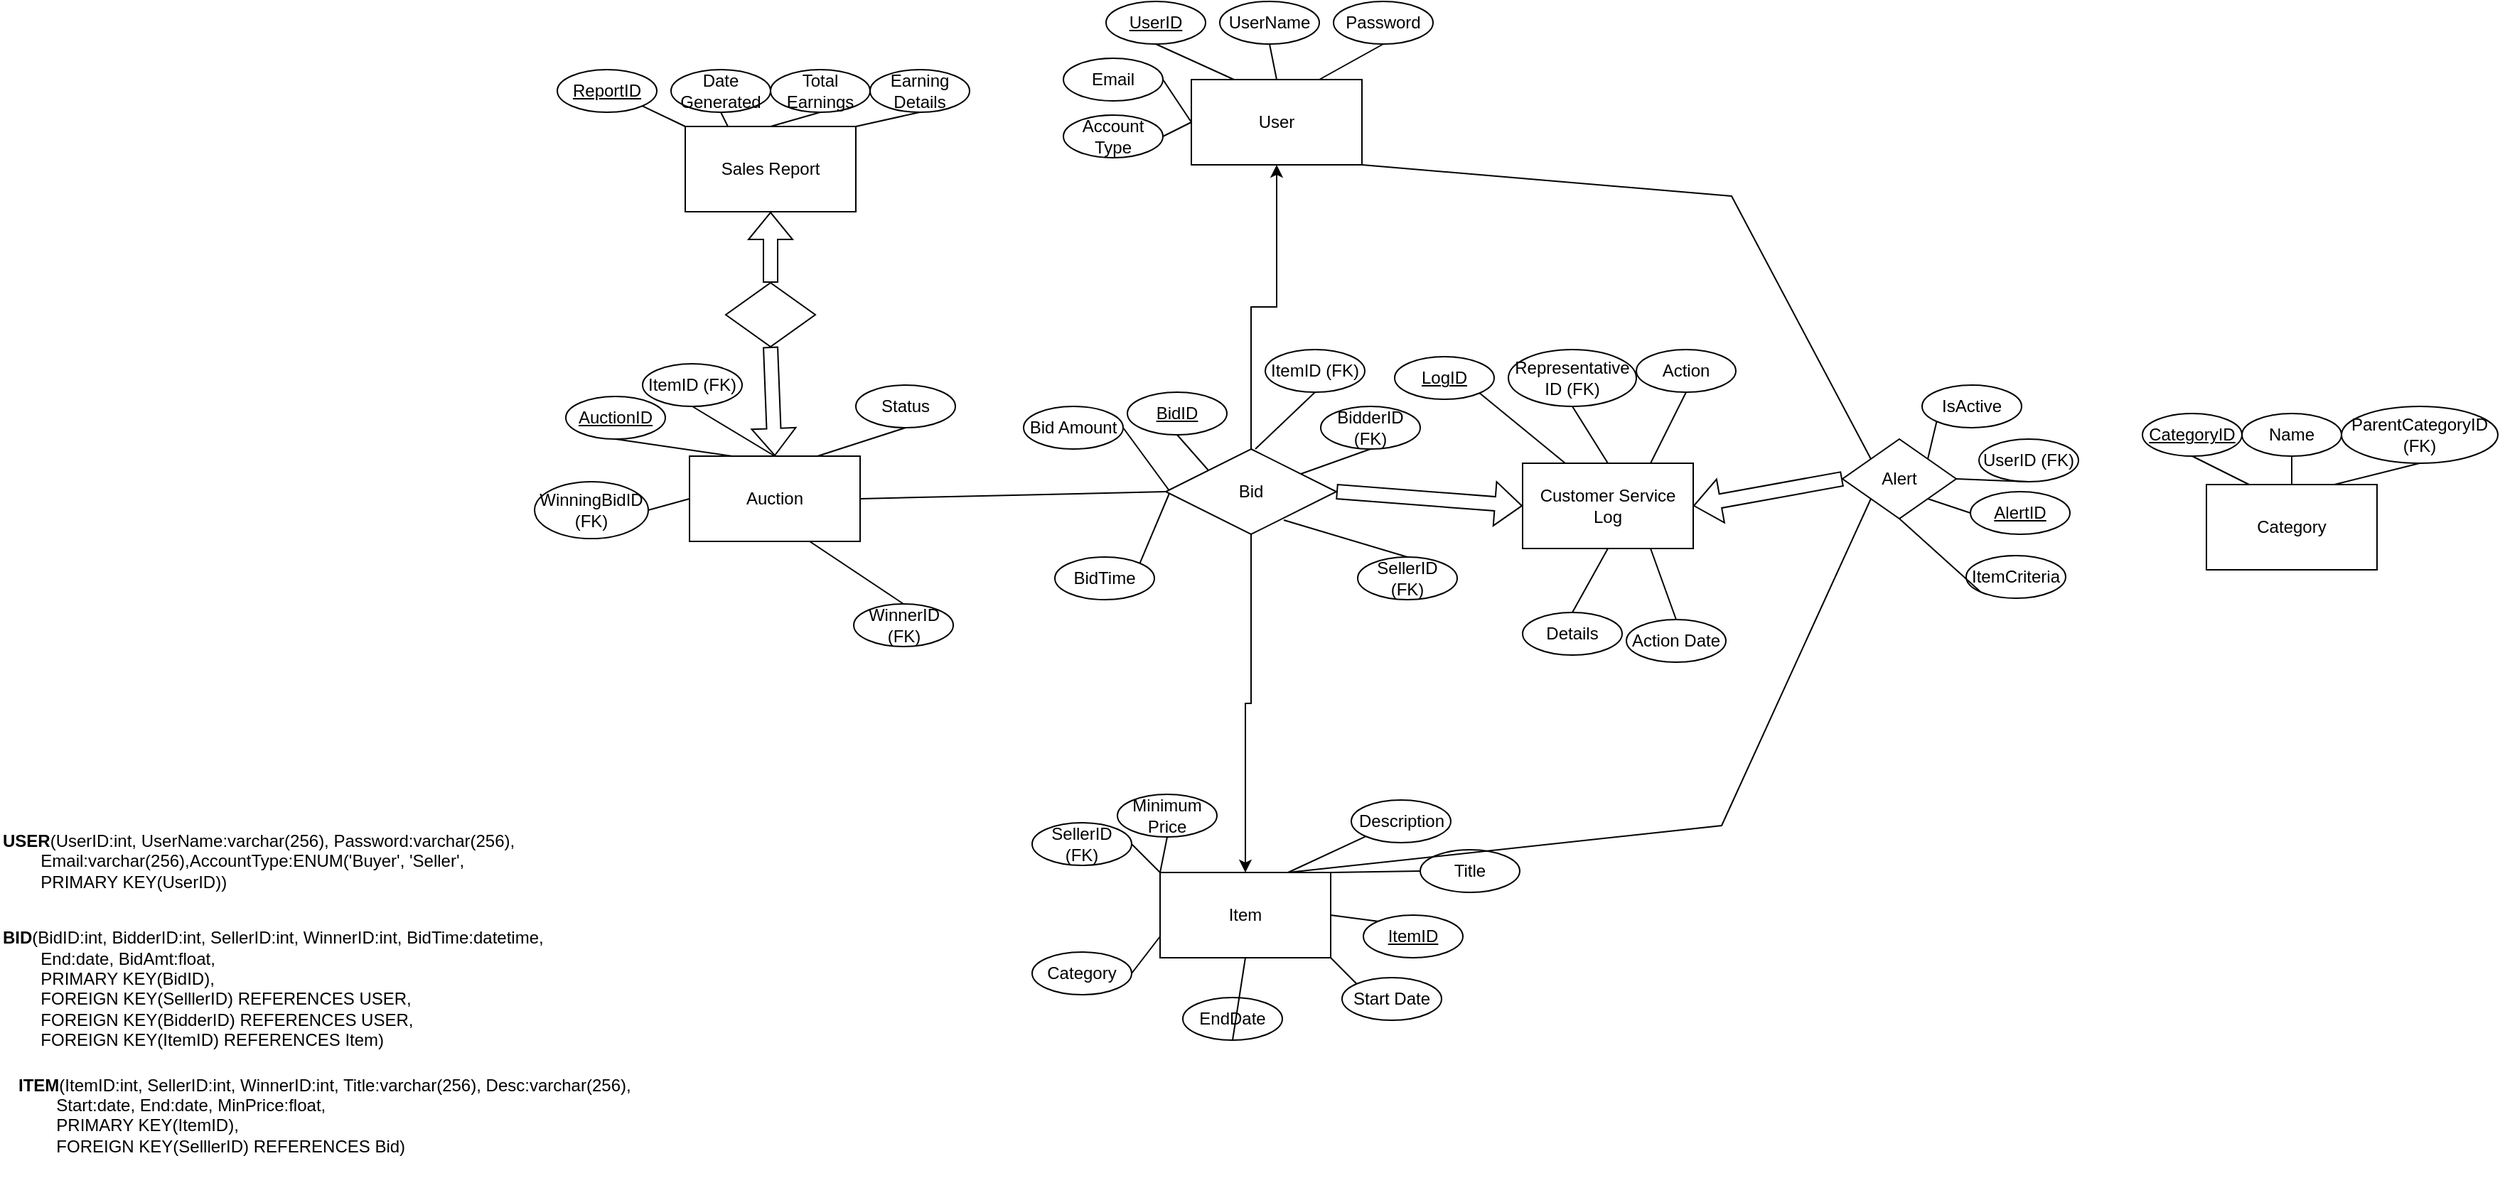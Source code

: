 <mxfile version="24.1.0" type="github">
  <diagram name="Page-1" id="uOJZ_3tTdW4th-i7hOvJ">
    <mxGraphModel dx="3749" dy="1083" grid="0" gridSize="10" guides="1" tooltips="1" connect="1" arrows="1" fold="1" page="1" pageScale="1" pageWidth="850" pageHeight="1100" math="0" shadow="0">
      <root>
        <mxCell id="0" />
        <mxCell id="1" parent="0" />
        <mxCell id="BBo-fvt_Tt6ZGGIQ310o-14" value="Item" style="rounded=0;whiteSpace=wrap;html=1;" parent="1" vertex="1">
          <mxGeometry x="-421" y="733" width="120" height="60" as="geometry" />
        </mxCell>
        <mxCell id="BBo-fvt_Tt6ZGGIQ310o-16" value="Auction" style="rounded=0;whiteSpace=wrap;html=1;" parent="1" vertex="1">
          <mxGeometry x="-752" y="440" width="120" height="60" as="geometry" />
        </mxCell>
        <mxCell id="BBo-fvt_Tt6ZGGIQ310o-17" value="Category" style="rounded=0;whiteSpace=wrap;html=1;" parent="1" vertex="1">
          <mxGeometry x="315" y="460" width="120" height="60" as="geometry" />
        </mxCell>
        <mxCell id="BBo-fvt_Tt6ZGGIQ310o-19" value="Customer Service Log" style="rounded=0;whiteSpace=wrap;html=1;" parent="1" vertex="1">
          <mxGeometry x="-166" y="445" width="120" height="60" as="geometry" />
        </mxCell>
        <mxCell id="BBo-fvt_Tt6ZGGIQ310o-20" value="Sales Report" style="rounded=0;whiteSpace=wrap;html=1;" parent="1" vertex="1">
          <mxGeometry x="-755" y="208" width="120" height="60" as="geometry" />
        </mxCell>
        <mxCell id="BBo-fvt_Tt6ZGGIQ310o-21" value="Start Date" style="ellipse;whiteSpace=wrap;html=1;" parent="1" vertex="1">
          <mxGeometry x="-293" y="807" width="70" height="30" as="geometry" />
        </mxCell>
        <mxCell id="BBo-fvt_Tt6ZGGIQ310o-22" value="&lt;u&gt;BidID&lt;/u&gt;" style="ellipse;whiteSpace=wrap;html=1;" parent="1" vertex="1">
          <mxGeometry x="-444" y="395" width="70" height="30" as="geometry" />
        </mxCell>
        <mxCell id="BBo-fvt_Tt6ZGGIQ310o-23" value="EndDate" style="ellipse;whiteSpace=wrap;html=1;" parent="1" vertex="1">
          <mxGeometry x="-405" y="821" width="70" height="30" as="geometry" />
        </mxCell>
        <mxCell id="BBo-fvt_Tt6ZGGIQ310o-24" value="ItemID (FK)" style="ellipse;whiteSpace=wrap;html=1;" parent="1" vertex="1">
          <mxGeometry x="-347" y="365" width="70" height="30" as="geometry" />
        </mxCell>
        <mxCell id="BBo-fvt_Tt6ZGGIQ310o-25" value="Bid Amount" style="ellipse;whiteSpace=wrap;html=1;" parent="1" vertex="1">
          <mxGeometry x="-517" y="405" width="70" height="30" as="geometry" />
        </mxCell>
        <mxCell id="BBo-fvt_Tt6ZGGIQ310o-26" value="BidderID (FK)" style="ellipse;whiteSpace=wrap;html=1;" parent="1" vertex="1">
          <mxGeometry x="-308" y="405" width="70" height="30" as="geometry" />
        </mxCell>
        <mxCell id="BBo-fvt_Tt6ZGGIQ310o-27" value="BidTime" style="ellipse;whiteSpace=wrap;html=1;" parent="1" vertex="1">
          <mxGeometry x="-495" y="511" width="70" height="30" as="geometry" />
        </mxCell>
        <mxCell id="BBo-fvt_Tt6ZGGIQ310o-28" value="Category" style="ellipse;whiteSpace=wrap;html=1;" parent="1" vertex="1">
          <mxGeometry x="-511" y="789" width="70" height="30" as="geometry" />
        </mxCell>
        <mxCell id="BBo-fvt_Tt6ZGGIQ310o-29" value="Description" style="ellipse;whiteSpace=wrap;html=1;" parent="1" vertex="1">
          <mxGeometry x="-286.5" y="682" width="70" height="30" as="geometry" />
        </mxCell>
        <mxCell id="BBo-fvt_Tt6ZGGIQ310o-30" value="Title" style="ellipse;whiteSpace=wrap;html=1;" parent="1" vertex="1">
          <mxGeometry x="-238" y="717" width="70" height="30" as="geometry" />
        </mxCell>
        <mxCell id="BBo-fvt_Tt6ZGGIQ310o-31" value="&lt;u&gt;ItemID&lt;/u&gt;" style="ellipse;whiteSpace=wrap;html=1;" parent="1" vertex="1">
          <mxGeometry x="-278" y="763" width="70" height="30" as="geometry" />
        </mxCell>
        <mxCell id="BBo-fvt_Tt6ZGGIQ310o-33" value="" style="endArrow=none;html=1;rounded=0;entryX=1;entryY=0.5;entryDx=0;entryDy=0;exitX=0;exitY=0.75;exitDx=0;exitDy=0;" parent="1" source="BBo-fvt_Tt6ZGGIQ310o-14" target="BBo-fvt_Tt6ZGGIQ310o-28" edge="1">
          <mxGeometry width="50" height="50" relative="1" as="geometry">
            <mxPoint x="-671" y="768" as="sourcePoint" />
            <mxPoint x="-621" y="718" as="targetPoint" />
          </mxGeometry>
        </mxCell>
        <mxCell id="BBo-fvt_Tt6ZGGIQ310o-35" value="" style="endArrow=none;html=1;rounded=0;exitX=1;exitY=0.5;exitDx=0;exitDy=0;entryX=0;entryY=0;entryDx=0;entryDy=0;" parent="1" source="BBo-fvt_Tt6ZGGIQ310o-14" target="BBo-fvt_Tt6ZGGIQ310o-31" edge="1">
          <mxGeometry width="50" height="50" relative="1" as="geometry">
            <mxPoint x="-621" y="628" as="sourcePoint" />
            <mxPoint x="-281" y="758" as="targetPoint" />
          </mxGeometry>
        </mxCell>
        <mxCell id="BBo-fvt_Tt6ZGGIQ310o-36" value="" style="endArrow=none;html=1;rounded=0;entryX=0;entryY=0.5;entryDx=0;entryDy=0;exitX=1;exitY=0;exitDx=0;exitDy=0;" parent="1" source="BBo-fvt_Tt6ZGGIQ310o-14" target="BBo-fvt_Tt6ZGGIQ310o-30" edge="1">
          <mxGeometry width="50" height="50" relative="1" as="geometry">
            <mxPoint x="-591" y="628" as="sourcePoint" />
            <mxPoint x="-646" y="608" as="targetPoint" />
          </mxGeometry>
        </mxCell>
        <mxCell id="BBo-fvt_Tt6ZGGIQ310o-37" value="" style="endArrow=none;html=1;rounded=0;entryX=0;entryY=1;entryDx=0;entryDy=0;exitX=0.75;exitY=0;exitDx=0;exitDy=0;" parent="1" source="BBo-fvt_Tt6ZGGIQ310o-14" target="BBo-fvt_Tt6ZGGIQ310o-29" edge="1">
          <mxGeometry width="50" height="50" relative="1" as="geometry">
            <mxPoint x="-591" y="628" as="sourcePoint" />
            <mxPoint x="-566" y="608" as="targetPoint" />
          </mxGeometry>
        </mxCell>
        <mxCell id="BBo-fvt_Tt6ZGGIQ310o-38" value="" style="endArrow=none;html=1;rounded=0;entryX=0.5;entryY=1;entryDx=0;entryDy=0;exitX=0.5;exitY=1;exitDx=0;exitDy=0;" parent="1" source="BBo-fvt_Tt6ZGGIQ310o-14" target="BBo-fvt_Tt6ZGGIQ310o-23" edge="1">
          <mxGeometry width="50" height="50" relative="1" as="geometry">
            <mxPoint x="-367" y="805" as="sourcePoint" />
            <mxPoint x="-511" y="658" as="targetPoint" />
          </mxGeometry>
        </mxCell>
        <mxCell id="BBo-fvt_Tt6ZGGIQ310o-39" value="" style="endArrow=none;html=1;rounded=0;entryX=0;entryY=0;entryDx=0;entryDy=0;exitX=1;exitY=1;exitDx=0;exitDy=0;" parent="1" source="BBo-fvt_Tt6ZGGIQ310o-14" target="BBo-fvt_Tt6ZGGIQ310o-21" edge="1">
          <mxGeometry width="50" height="50" relative="1" as="geometry">
            <mxPoint x="-531" y="658" as="sourcePoint" />
            <mxPoint x="-511" y="644" as="targetPoint" />
          </mxGeometry>
        </mxCell>
        <mxCell id="BBo-fvt_Tt6ZGGIQ310o-40" value="Minimum Price" style="ellipse;whiteSpace=wrap;html=1;" parent="1" vertex="1">
          <mxGeometry x="-451" y="678" width="70" height="30" as="geometry" />
        </mxCell>
        <mxCell id="BBo-fvt_Tt6ZGGIQ310o-41" value="" style="endArrow=none;html=1;rounded=0;entryX=0;entryY=0;entryDx=0;entryDy=0;exitX=0.5;exitY=1;exitDx=0;exitDy=0;" parent="1" source="BBo-fvt_Tt6ZGGIQ310o-40" target="BBo-fvt_Tt6ZGGIQ310o-14" edge="1">
          <mxGeometry width="50" height="50" relative="1" as="geometry">
            <mxPoint x="-531" y="658" as="sourcePoint" />
            <mxPoint x="-511" y="644" as="targetPoint" />
          </mxGeometry>
        </mxCell>
        <mxCell id="BBo-fvt_Tt6ZGGIQ310o-42" value="SellerID (FK)" style="ellipse;whiteSpace=wrap;html=1;" parent="1" vertex="1">
          <mxGeometry x="-511" y="698" width="70" height="30" as="geometry" />
        </mxCell>
        <mxCell id="BBo-fvt_Tt6ZGGIQ310o-43" value="WinnerID (FK)" style="ellipse;whiteSpace=wrap;html=1;" parent="1" vertex="1">
          <mxGeometry x="-636.48" y="544" width="70" height="30" as="geometry" />
        </mxCell>
        <mxCell id="BBo-fvt_Tt6ZGGIQ310o-44" value="" style="endArrow=none;html=1;rounded=0;entryX=1;entryY=0.5;entryDx=0;entryDy=0;exitX=0;exitY=0;exitDx=0;exitDy=0;" parent="1" source="BBo-fvt_Tt6ZGGIQ310o-14" target="BBo-fvt_Tt6ZGGIQ310o-42" edge="1">
          <mxGeometry width="50" height="50" relative="1" as="geometry">
            <mxPoint x="-531" y="673" as="sourcePoint" />
            <mxPoint x="-511" y="673" as="targetPoint" />
          </mxGeometry>
        </mxCell>
        <mxCell id="BBo-fvt_Tt6ZGGIQ310o-45" value="" style="endArrow=none;html=1;rounded=0;entryX=0.5;entryY=0;entryDx=0;entryDy=0;" parent="1" target="BBo-fvt_Tt6ZGGIQ310o-43" edge="1">
          <mxGeometry width="50" height="50" relative="1" as="geometry">
            <mxPoint x="-667.52" y="500" as="sourcePoint" />
            <mxPoint x="-646.48" y="519" as="targetPoint" />
          </mxGeometry>
        </mxCell>
        <mxCell id="BBo-fvt_Tt6ZGGIQ310o-46" value="" style="endArrow=none;html=1;rounded=0;entryX=1;entryY=0.5;entryDx=0;entryDy=0;exitX=0;exitY=0.5;exitDx=0;exitDy=0;" parent="1" target="BBo-fvt_Tt6ZGGIQ310o-25" edge="1">
          <mxGeometry width="50" height="50" relative="1" as="geometry">
            <mxPoint x="-414" y="465" as="sourcePoint" />
            <mxPoint x="-424" y="495" as="targetPoint" />
          </mxGeometry>
        </mxCell>
        <mxCell id="BBo-fvt_Tt6ZGGIQ310o-47" value="" style="endArrow=none;html=1;rounded=0;entryX=0;entryY=0.5;entryDx=0;entryDy=0;exitX=1;exitY=0;exitDx=0;exitDy=0;" parent="1" source="BBo-fvt_Tt6ZGGIQ310o-27" edge="1">
          <mxGeometry width="50" height="50" relative="1" as="geometry">
            <mxPoint x="-454" y="575" as="sourcePoint" />
            <mxPoint x="-414" y="465" as="targetPoint" />
          </mxGeometry>
        </mxCell>
        <mxCell id="BBo-fvt_Tt6ZGGIQ310o-48" value="" style="endArrow=none;html=1;rounded=0;entryX=0;entryY=0;entryDx=0;entryDy=0;exitX=0.5;exitY=1;exitDx=0;exitDy=0;" parent="1" source="BBo-fvt_Tt6ZGGIQ310o-22" target="frw_D5HhV09Jrf7qXdkJ-6" edge="1">
          <mxGeometry width="50" height="50" relative="1" as="geometry">
            <mxPoint x="-434" y="489" as="sourcePoint" />
            <mxPoint x="-384" y="435" as="targetPoint" />
          </mxGeometry>
        </mxCell>
        <mxCell id="BBo-fvt_Tt6ZGGIQ310o-49" value="" style="endArrow=none;html=1;rounded=0;entryX=0.5;entryY=0;entryDx=0;entryDy=0;exitX=0.5;exitY=1;exitDx=0;exitDy=0;" parent="1" source="BBo-fvt_Tt6ZGGIQ310o-24" edge="1">
          <mxGeometry width="50" height="50" relative="1" as="geometry">
            <mxPoint x="-399" y="435" as="sourcePoint" />
            <mxPoint x="-354" y="435" as="targetPoint" />
          </mxGeometry>
        </mxCell>
        <mxCell id="BBo-fvt_Tt6ZGGIQ310o-50" value="" style="endArrow=none;html=1;rounded=0;exitX=0.5;exitY=1;exitDx=0;exitDy=0;" parent="1" source="BBo-fvt_Tt6ZGGIQ310o-26" target="frw_D5HhV09Jrf7qXdkJ-6" edge="1">
          <mxGeometry width="50" height="50" relative="1" as="geometry">
            <mxPoint x="-319" y="435" as="sourcePoint" />
            <mxPoint x="-294" y="435" as="targetPoint" />
          </mxGeometry>
        </mxCell>
        <mxCell id="BBo-fvt_Tt6ZGGIQ310o-51" value="Status" style="ellipse;whiteSpace=wrap;html=1;" parent="1" vertex="1">
          <mxGeometry x="-635" y="390" width="70" height="30" as="geometry" />
        </mxCell>
        <mxCell id="BBo-fvt_Tt6ZGGIQ310o-52" value="ItemID (FK)" style="ellipse;whiteSpace=wrap;html=1;" parent="1" vertex="1">
          <mxGeometry x="-785" y="375" width="70" height="30" as="geometry" />
        </mxCell>
        <mxCell id="BBo-fvt_Tt6ZGGIQ310o-53" value="&lt;u&gt;AuctionID&lt;/u&gt;" style="ellipse;whiteSpace=wrap;html=1;" parent="1" vertex="1">
          <mxGeometry x="-839" y="398" width="70" height="30" as="geometry" />
        </mxCell>
        <mxCell id="BBo-fvt_Tt6ZGGIQ310o-54" value="IsActive" style="ellipse;whiteSpace=wrap;html=1;" parent="1" vertex="1">
          <mxGeometry x="115" y="390" width="70" height="30" as="geometry" />
        </mxCell>
        <mxCell id="BBo-fvt_Tt6ZGGIQ310o-55" value="ItemCriteria" style="ellipse;whiteSpace=wrap;html=1;" parent="1" vertex="1">
          <mxGeometry x="146" y="510" width="70" height="30" as="geometry" />
        </mxCell>
        <mxCell id="BBo-fvt_Tt6ZGGIQ310o-56" value="UserID (FK)" style="ellipse;whiteSpace=wrap;html=1;" parent="1" vertex="1">
          <mxGeometry x="155" y="428" width="70" height="30" as="geometry" />
        </mxCell>
        <mxCell id="BBo-fvt_Tt6ZGGIQ310o-57" value="&lt;u&gt;AlertID&lt;/u&gt;" style="ellipse;whiteSpace=wrap;html=1;" parent="1" vertex="1">
          <mxGeometry x="149" y="465" width="70" height="30" as="geometry" />
        </mxCell>
        <mxCell id="BBo-fvt_Tt6ZGGIQ310o-58" value="" style="endArrow=none;html=1;rounded=0;exitX=0;exitY=1;exitDx=0;exitDy=0;entryX=1;entryY=0;entryDx=0;entryDy=0;" parent="1" source="BBo-fvt_Tt6ZGGIQ310o-54" target="VE3p5YPLKzqPOuRlAWxd-5" edge="1">
          <mxGeometry width="50" height="50" relative="1" as="geometry">
            <mxPoint x="279" y="365" as="sourcePoint" />
            <mxPoint x="287" y="243" as="targetPoint" />
          </mxGeometry>
        </mxCell>
        <mxCell id="BBo-fvt_Tt6ZGGIQ310o-59" value="" style="endArrow=none;html=1;rounded=0;entryX=1;entryY=1;entryDx=0;entryDy=0;exitX=0;exitY=0.5;exitDx=0;exitDy=0;" parent="1" source="BBo-fvt_Tt6ZGGIQ310o-57" target="VE3p5YPLKzqPOuRlAWxd-5" edge="1">
          <mxGeometry width="50" height="50" relative="1" as="geometry">
            <mxPoint x="148" y="618.5" as="sourcePoint" />
            <mxPoint x="166.0" y="576.5" as="targetPoint" />
          </mxGeometry>
        </mxCell>
        <mxCell id="BBo-fvt_Tt6ZGGIQ310o-60" value="" style="endArrow=none;html=1;rounded=0;entryX=1;entryY=0.5;entryDx=0;entryDy=0;exitX=0.5;exitY=1;exitDx=0;exitDy=0;" parent="1" source="BBo-fvt_Tt6ZGGIQ310o-56" target="VE3p5YPLKzqPOuRlAWxd-5" edge="1">
          <mxGeometry width="50" height="50" relative="1" as="geometry">
            <mxPoint x="162" y="590.5" as="sourcePoint" />
            <mxPoint x="196.0" y="576.5" as="targetPoint" />
          </mxGeometry>
        </mxCell>
        <mxCell id="BBo-fvt_Tt6ZGGIQ310o-61" value="" style="endArrow=none;html=1;rounded=0;entryX=0.5;entryY=1;entryDx=0;entryDy=0;exitX=0;exitY=1;exitDx=0;exitDy=0;" parent="1" source="BBo-fvt_Tt6ZGGIQ310o-55" target="VE3p5YPLKzqPOuRlAWxd-5" edge="1">
          <mxGeometry width="50" height="50" relative="1" as="geometry">
            <mxPoint x="213" y="593.5" as="sourcePoint" />
            <mxPoint x="226.0" y="576.5" as="targetPoint" />
          </mxGeometry>
        </mxCell>
        <mxCell id="BBo-fvt_Tt6ZGGIQ310o-62" value="" style="endArrow=none;html=1;rounded=0;entryX=0.5;entryY=1;entryDx=0;entryDy=0;exitX=0.25;exitY=0;exitDx=0;exitDy=0;" parent="1" source="BBo-fvt_Tt6ZGGIQ310o-16" target="BBo-fvt_Tt6ZGGIQ310o-53" edge="1">
          <mxGeometry width="50" height="50" relative="1" as="geometry">
            <mxPoint x="-782" y="510" as="sourcePoint" />
            <mxPoint x="-732" y="460" as="targetPoint" />
          </mxGeometry>
        </mxCell>
        <mxCell id="BBo-fvt_Tt6ZGGIQ310o-63" value="" style="endArrow=none;html=1;rounded=0;entryX=0.5;entryY=1;entryDx=0;entryDy=0;exitX=0.5;exitY=0;exitDx=0;exitDy=0;" parent="1" source="BBo-fvt_Tt6ZGGIQ310o-16" target="BBo-fvt_Tt6ZGGIQ310o-52" edge="1">
          <mxGeometry width="50" height="50" relative="1" as="geometry">
            <mxPoint x="-712" y="450" as="sourcePoint" />
            <mxPoint x="-747" y="430" as="targetPoint" />
          </mxGeometry>
        </mxCell>
        <mxCell id="BBo-fvt_Tt6ZGGIQ310o-64" value="" style="endArrow=none;html=1;rounded=0;entryX=0.5;entryY=1;entryDx=0;entryDy=0;exitX=0.75;exitY=0;exitDx=0;exitDy=0;" parent="1" source="BBo-fvt_Tt6ZGGIQ310o-16" target="BBo-fvt_Tt6ZGGIQ310o-51" edge="1">
          <mxGeometry width="50" height="50" relative="1" as="geometry">
            <mxPoint x="-682" y="450" as="sourcePoint" />
            <mxPoint x="-677" y="430" as="targetPoint" />
          </mxGeometry>
        </mxCell>
        <mxCell id="BBo-fvt_Tt6ZGGIQ310o-65" value="WinningBidID (FK)" style="ellipse;whiteSpace=wrap;html=1;" parent="1" vertex="1">
          <mxGeometry x="-861" y="458" width="80" height="40" as="geometry" />
        </mxCell>
        <mxCell id="BBo-fvt_Tt6ZGGIQ310o-66" value="" style="endArrow=none;html=1;rounded=0;entryX=1;entryY=0.5;entryDx=0;entryDy=0;exitX=0;exitY=0.5;exitDx=0;exitDy=0;" parent="1" source="BBo-fvt_Tt6ZGGIQ310o-16" target="BBo-fvt_Tt6ZGGIQ310o-65" edge="1">
          <mxGeometry width="50" height="50" relative="1" as="geometry">
            <mxPoint x="-712" y="450" as="sourcePoint" />
            <mxPoint x="-747" y="430" as="targetPoint" />
          </mxGeometry>
        </mxCell>
        <mxCell id="BBo-fvt_Tt6ZGGIQ310o-67" value="ParentCategoryID (FK)" style="ellipse;whiteSpace=wrap;html=1;" parent="1" vertex="1">
          <mxGeometry x="410" y="405" width="110" height="40" as="geometry" />
        </mxCell>
        <mxCell id="BBo-fvt_Tt6ZGGIQ310o-68" value="Name" style="ellipse;whiteSpace=wrap;html=1;" parent="1" vertex="1">
          <mxGeometry x="340" y="410" width="70" height="30" as="geometry" />
        </mxCell>
        <mxCell id="BBo-fvt_Tt6ZGGIQ310o-69" value="&lt;u&gt;CategoryID&lt;/u&gt;" style="ellipse;whiteSpace=wrap;html=1;" parent="1" vertex="1">
          <mxGeometry x="270" y="410" width="70" height="30" as="geometry" />
        </mxCell>
        <mxCell id="BBo-fvt_Tt6ZGGIQ310o-70" value="" style="endArrow=none;html=1;rounded=0;entryX=0.5;entryY=1;entryDx=0;entryDy=0;exitX=0.25;exitY=0;exitDx=0;exitDy=0;" parent="1" source="BBo-fvt_Tt6ZGGIQ310o-17" target="BBo-fvt_Tt6ZGGIQ310o-69" edge="1">
          <mxGeometry width="50" height="50" relative="1" as="geometry">
            <mxPoint x="280" y="500" as="sourcePoint" />
            <mxPoint x="330" y="450" as="targetPoint" />
          </mxGeometry>
        </mxCell>
        <mxCell id="BBo-fvt_Tt6ZGGIQ310o-71" value="" style="endArrow=none;html=1;rounded=0;entryX=0.5;entryY=1;entryDx=0;entryDy=0;exitX=0.5;exitY=0;exitDx=0;exitDy=0;" parent="1" source="BBo-fvt_Tt6ZGGIQ310o-17" target="BBo-fvt_Tt6ZGGIQ310o-68" edge="1">
          <mxGeometry width="50" height="50" relative="1" as="geometry">
            <mxPoint x="320" y="500" as="sourcePoint" />
            <mxPoint x="315" y="450" as="targetPoint" />
          </mxGeometry>
        </mxCell>
        <mxCell id="BBo-fvt_Tt6ZGGIQ310o-72" value="" style="endArrow=none;html=1;rounded=0;entryX=0.5;entryY=1;entryDx=0;entryDy=0;exitX=0.75;exitY=0;exitDx=0;exitDy=0;" parent="1" source="BBo-fvt_Tt6ZGGIQ310o-17" target="BBo-fvt_Tt6ZGGIQ310o-67" edge="1">
          <mxGeometry width="50" height="50" relative="1" as="geometry">
            <mxPoint x="350" y="500" as="sourcePoint" />
            <mxPoint x="385" y="450" as="targetPoint" />
          </mxGeometry>
        </mxCell>
        <mxCell id="BBo-fvt_Tt6ZGGIQ310o-73" value="Total Earnings" style="ellipse;whiteSpace=wrap;html=1;" parent="1" vertex="1">
          <mxGeometry x="-695" y="168" width="70" height="30" as="geometry" />
        </mxCell>
        <mxCell id="BBo-fvt_Tt6ZGGIQ310o-74" value="Date Generated" style="ellipse;whiteSpace=wrap;html=1;" parent="1" vertex="1">
          <mxGeometry x="-765" y="168" width="70" height="30" as="geometry" />
        </mxCell>
        <mxCell id="BBo-fvt_Tt6ZGGIQ310o-75" value="&lt;u&gt;ReportID&lt;/u&gt;" style="ellipse;whiteSpace=wrap;html=1;" parent="1" vertex="1">
          <mxGeometry x="-845" y="168" width="70" height="30" as="geometry" />
        </mxCell>
        <mxCell id="BBo-fvt_Tt6ZGGIQ310o-76" value="Earning Details" style="ellipse;whiteSpace=wrap;html=1;" parent="1" vertex="1">
          <mxGeometry x="-625" y="168" width="70" height="30" as="geometry" />
        </mxCell>
        <mxCell id="BBo-fvt_Tt6ZGGIQ310o-77" value="" style="endArrow=none;html=1;rounded=0;entryX=1;entryY=1;entryDx=0;entryDy=0;exitX=0;exitY=0;exitDx=0;exitDy=0;" parent="1" source="BBo-fvt_Tt6ZGGIQ310o-20" target="BBo-fvt_Tt6ZGGIQ310o-75" edge="1">
          <mxGeometry width="50" height="50" relative="1" as="geometry">
            <mxPoint x="-875" y="288" as="sourcePoint" />
            <mxPoint x="-825" y="238" as="targetPoint" />
          </mxGeometry>
        </mxCell>
        <mxCell id="BBo-fvt_Tt6ZGGIQ310o-78" value="" style="endArrow=none;html=1;rounded=0;entryX=0.5;entryY=1;entryDx=0;entryDy=0;exitX=0.25;exitY=0;exitDx=0;exitDy=0;" parent="1" source="BBo-fvt_Tt6ZGGIQ310o-20" target="BBo-fvt_Tt6ZGGIQ310o-74" edge="1">
          <mxGeometry width="50" height="50" relative="1" as="geometry">
            <mxPoint x="-745" y="218" as="sourcePoint" />
            <mxPoint x="-775" y="204" as="targetPoint" />
          </mxGeometry>
        </mxCell>
        <mxCell id="BBo-fvt_Tt6ZGGIQ310o-79" value="" style="endArrow=none;html=1;rounded=0;entryX=0.5;entryY=1;entryDx=0;entryDy=0;exitX=0.5;exitY=0;exitDx=0;exitDy=0;" parent="1" source="BBo-fvt_Tt6ZGGIQ310o-20" target="BBo-fvt_Tt6ZGGIQ310o-73" edge="1">
          <mxGeometry width="50" height="50" relative="1" as="geometry">
            <mxPoint x="-715" y="218" as="sourcePoint" />
            <mxPoint x="-720" y="208" as="targetPoint" />
          </mxGeometry>
        </mxCell>
        <mxCell id="BBo-fvt_Tt6ZGGIQ310o-80" value="" style="endArrow=none;html=1;rounded=0;entryX=0.5;entryY=1;entryDx=0;entryDy=0;exitX=1;exitY=0;exitDx=0;exitDy=0;" parent="1" source="BBo-fvt_Tt6ZGGIQ310o-20" target="BBo-fvt_Tt6ZGGIQ310o-76" edge="1">
          <mxGeometry width="50" height="50" relative="1" as="geometry">
            <mxPoint x="-685" y="218" as="sourcePoint" />
            <mxPoint x="-650" y="208" as="targetPoint" />
          </mxGeometry>
        </mxCell>
        <mxCell id="BBo-fvt_Tt6ZGGIQ310o-81" value="Action" style="ellipse;whiteSpace=wrap;html=1;" parent="1" vertex="1">
          <mxGeometry x="-86" y="365" width="70" height="30" as="geometry" />
        </mxCell>
        <mxCell id="BBo-fvt_Tt6ZGGIQ310o-82" value="Representative ID (FK)" style="ellipse;whiteSpace=wrap;html=1;" parent="1" vertex="1">
          <mxGeometry x="-176" y="365" width="90" height="40" as="geometry" />
        </mxCell>
        <mxCell id="BBo-fvt_Tt6ZGGIQ310o-83" value="&lt;u&gt;LogID&lt;/u&gt;" style="ellipse;whiteSpace=wrap;html=1;" parent="1" vertex="1">
          <mxGeometry x="-256" y="370" width="70" height="30" as="geometry" />
        </mxCell>
        <mxCell id="BBo-fvt_Tt6ZGGIQ310o-84" value="Details" style="ellipse;whiteSpace=wrap;html=1;" parent="1" vertex="1">
          <mxGeometry x="-166" y="550" width="70" height="30" as="geometry" />
        </mxCell>
        <mxCell id="BBo-fvt_Tt6ZGGIQ310o-85" value="Action Date" style="ellipse;whiteSpace=wrap;html=1;" parent="1" vertex="1">
          <mxGeometry x="-93" y="555" width="70" height="30" as="geometry" />
        </mxCell>
        <mxCell id="BBo-fvt_Tt6ZGGIQ310o-86" value="" style="endArrow=none;html=1;rounded=0;entryX=0.5;entryY=1;entryDx=0;entryDy=0;exitX=0.5;exitY=0;exitDx=0;exitDy=0;" parent="1" source="BBo-fvt_Tt6ZGGIQ310o-84" target="BBo-fvt_Tt6ZGGIQ310o-19" edge="1">
          <mxGeometry width="50" height="50" relative="1" as="geometry">
            <mxPoint x="-266" y="540" as="sourcePoint" />
            <mxPoint x="-216" y="490" as="targetPoint" />
          </mxGeometry>
        </mxCell>
        <mxCell id="BBo-fvt_Tt6ZGGIQ310o-87" value="" style="endArrow=none;html=1;rounded=0;entryX=0.75;entryY=1;entryDx=0;entryDy=0;exitX=0.5;exitY=0;exitDx=0;exitDy=0;" parent="1" source="BBo-fvt_Tt6ZGGIQ310o-85" target="BBo-fvt_Tt6ZGGIQ310o-19" edge="1">
          <mxGeometry width="50" height="50" relative="1" as="geometry">
            <mxPoint x="-176" y="480" as="sourcePoint" />
            <mxPoint x="-156" y="485" as="targetPoint" />
          </mxGeometry>
        </mxCell>
        <mxCell id="BBo-fvt_Tt6ZGGIQ310o-88" value="" style="endArrow=none;html=1;rounded=0;entryX=0.25;entryY=0;entryDx=0;entryDy=0;exitX=1;exitY=1;exitDx=0;exitDy=0;" parent="1" source="BBo-fvt_Tt6ZGGIQ310o-83" target="BBo-fvt_Tt6ZGGIQ310o-19" edge="1">
          <mxGeometry width="50" height="50" relative="1" as="geometry">
            <mxPoint x="-176" y="440" as="sourcePoint" />
            <mxPoint x="-156" y="455" as="targetPoint" />
          </mxGeometry>
        </mxCell>
        <mxCell id="BBo-fvt_Tt6ZGGIQ310o-89" value="" style="endArrow=none;html=1;rounded=0;entryX=0.5;entryY=0;entryDx=0;entryDy=0;exitX=0.5;exitY=1;exitDx=0;exitDy=0;" parent="1" source="BBo-fvt_Tt6ZGGIQ310o-82" target="BBo-fvt_Tt6ZGGIQ310o-19" edge="1">
          <mxGeometry width="50" height="50" relative="1" as="geometry">
            <mxPoint x="-186" y="406" as="sourcePoint" />
            <mxPoint x="-126" y="455" as="targetPoint" />
          </mxGeometry>
        </mxCell>
        <mxCell id="BBo-fvt_Tt6ZGGIQ310o-90" value="" style="endArrow=none;html=1;rounded=0;entryX=0.75;entryY=0;entryDx=0;entryDy=0;exitX=0.5;exitY=1;exitDx=0;exitDy=0;" parent="1" source="BBo-fvt_Tt6ZGGIQ310o-81" target="BBo-fvt_Tt6ZGGIQ310o-19" edge="1">
          <mxGeometry width="50" height="50" relative="1" as="geometry">
            <mxPoint x="-121" y="415" as="sourcePoint" />
            <mxPoint x="-96" y="455" as="targetPoint" />
          </mxGeometry>
        </mxCell>
        <mxCell id="frw_D5HhV09Jrf7qXdkJ-1" value="&lt;b&gt;USER&lt;/b&gt;(UserID:int, UserName:varchar(256), Password:varchar(256), &lt;span style=&quot;white-space: pre;&quot;&gt;&#x9;&lt;/span&gt;Email:varchar(256),AccountType:ENUM(&#39;Buyer&#39;, &#39;Seller&#39;,&lt;div&gt;&lt;span style=&quot;white-space: pre;&quot;&gt;&#x9;&lt;/span&gt;PRIMARY KEY(UserID))&lt;/div&gt;" style="text;html=1;align=left;verticalAlign=middle;whiteSpace=wrap;rounded=0;" parent="1" vertex="1">
          <mxGeometry x="-1237" y="700" width="415" height="50" as="geometry" />
        </mxCell>
        <mxCell id="frw_D5HhV09Jrf7qXdkJ-2" value="" style="group" parent="1" vertex="1" connectable="0">
          <mxGeometry x="-489" y="120" width="260" height="115" as="geometry" />
        </mxCell>
        <mxCell id="BBo-fvt_Tt6ZGGIQ310o-1" value="User" style="rounded=0;whiteSpace=wrap;html=1;" parent="frw_D5HhV09Jrf7qXdkJ-2" vertex="1">
          <mxGeometry x="90" y="55" width="120" height="60" as="geometry" />
        </mxCell>
        <mxCell id="BBo-fvt_Tt6ZGGIQ310o-2" value="&lt;u&gt;UserID&lt;/u&gt;" style="ellipse;whiteSpace=wrap;html=1;" parent="frw_D5HhV09Jrf7qXdkJ-2" vertex="1">
          <mxGeometry x="30" width="70" height="30" as="geometry" />
        </mxCell>
        <mxCell id="BBo-fvt_Tt6ZGGIQ310o-3" value="UserName" style="ellipse;whiteSpace=wrap;html=1;" parent="frw_D5HhV09Jrf7qXdkJ-2" vertex="1">
          <mxGeometry x="110" width="70" height="30" as="geometry" />
        </mxCell>
        <mxCell id="BBo-fvt_Tt6ZGGIQ310o-4" value="Password" style="ellipse;whiteSpace=wrap;html=1;" parent="frw_D5HhV09Jrf7qXdkJ-2" vertex="1">
          <mxGeometry x="190" width="70" height="30" as="geometry" />
        </mxCell>
        <mxCell id="BBo-fvt_Tt6ZGGIQ310o-5" value="Email" style="ellipse;whiteSpace=wrap;html=1;" parent="frw_D5HhV09Jrf7qXdkJ-2" vertex="1">
          <mxGeometry y="40" width="70" height="30" as="geometry" />
        </mxCell>
        <mxCell id="BBo-fvt_Tt6ZGGIQ310o-6" value="Account Type" style="ellipse;whiteSpace=wrap;html=1;" parent="frw_D5HhV09Jrf7qXdkJ-2" vertex="1">
          <mxGeometry y="80" width="70" height="30" as="geometry" />
        </mxCell>
        <mxCell id="BBo-fvt_Tt6ZGGIQ310o-9" value="" style="endArrow=none;html=1;rounded=0;exitX=1;exitY=0.5;exitDx=0;exitDy=0;entryX=0;entryY=0.5;entryDx=0;entryDy=0;" parent="frw_D5HhV09Jrf7qXdkJ-2" source="BBo-fvt_Tt6ZGGIQ310o-6" target="BBo-fvt_Tt6ZGGIQ310o-1" edge="1">
          <mxGeometry width="50" height="50" relative="1" as="geometry">
            <mxPoint x="110" y="160" as="sourcePoint" />
            <mxPoint x="160" y="110" as="targetPoint" />
          </mxGeometry>
        </mxCell>
        <mxCell id="BBo-fvt_Tt6ZGGIQ310o-10" value="" style="endArrow=none;html=1;rounded=0;exitX=1;exitY=0.5;exitDx=0;exitDy=0;entryX=0;entryY=0.5;entryDx=0;entryDy=0;" parent="frw_D5HhV09Jrf7qXdkJ-2" source="BBo-fvt_Tt6ZGGIQ310o-5" target="BBo-fvt_Tt6ZGGIQ310o-1" edge="1">
          <mxGeometry width="50" height="50" relative="1" as="geometry">
            <mxPoint x="80" y="105" as="sourcePoint" />
            <mxPoint x="95" y="90" as="targetPoint" />
          </mxGeometry>
        </mxCell>
        <mxCell id="BBo-fvt_Tt6ZGGIQ310o-11" value="" style="endArrow=none;html=1;rounded=0;exitX=0.5;exitY=1;exitDx=0;exitDy=0;entryX=0.25;entryY=0;entryDx=0;entryDy=0;" parent="frw_D5HhV09Jrf7qXdkJ-2" source="BBo-fvt_Tt6ZGGIQ310o-2" target="BBo-fvt_Tt6ZGGIQ310o-1" edge="1">
          <mxGeometry width="50" height="50" relative="1" as="geometry">
            <mxPoint x="80" y="65" as="sourcePoint" />
            <mxPoint x="95" y="90" as="targetPoint" />
          </mxGeometry>
        </mxCell>
        <mxCell id="BBo-fvt_Tt6ZGGIQ310o-12" value="" style="endArrow=none;html=1;rounded=0;exitX=0.5;exitY=1;exitDx=0;exitDy=0;entryX=0.5;entryY=0;entryDx=0;entryDy=0;" parent="frw_D5HhV09Jrf7qXdkJ-2" source="BBo-fvt_Tt6ZGGIQ310o-3" target="BBo-fvt_Tt6ZGGIQ310o-1" edge="1">
          <mxGeometry width="50" height="50" relative="1" as="geometry">
            <mxPoint x="75" y="40" as="sourcePoint" />
            <mxPoint x="125" y="60" as="targetPoint" />
          </mxGeometry>
        </mxCell>
        <mxCell id="BBo-fvt_Tt6ZGGIQ310o-13" value="" style="endArrow=none;html=1;rounded=0;exitX=0.5;exitY=1;exitDx=0;exitDy=0;entryX=0.75;entryY=0;entryDx=0;entryDy=0;" parent="frw_D5HhV09Jrf7qXdkJ-2" source="BBo-fvt_Tt6ZGGIQ310o-4" target="BBo-fvt_Tt6ZGGIQ310o-1" edge="1">
          <mxGeometry width="50" height="50" relative="1" as="geometry">
            <mxPoint x="155" y="40" as="sourcePoint" />
            <mxPoint x="180" y="50" as="targetPoint" />
          </mxGeometry>
        </mxCell>
        <mxCell id="frw_D5HhV09Jrf7qXdkJ-3" value="&lt;b&gt;ITEM&lt;/b&gt;(ItemID:int, SellerID:int, WinnerID:int, Title:varchar(256&lt;span style=&quot;background-color: initial;&quot;&gt;),&amp;nbsp;&lt;/span&gt;Desc:varchar(256&lt;span style=&quot;background-color: initial;&quot;&gt;), &lt;span style=&quot;white-space: pre;&quot;&gt;&#x9;&lt;/span&gt;Start:date, End:date, MinPrice:float,&lt;/span&gt;&lt;div&gt;&lt;span style=&quot;background-color: initial;&quot;&gt;&lt;span style=&quot;white-space: pre;&quot;&gt;&#x9;&lt;/span&gt;PRIMARY KEY(ItemID),&lt;/span&gt;&lt;/div&gt;&lt;div&gt;&lt;span style=&quot;background-color: initial;&quot;&gt;&lt;span style=&quot;white-space: pre;&quot;&gt;&#x9;&lt;/span&gt;FOREIGN KEY(SelllerID) REFERENCES Bid)&lt;/span&gt;&lt;/div&gt;&lt;div&gt;&lt;span style=&quot;background-color: initial;&quot;&gt;&lt;br&gt;&lt;/span&gt;&lt;/div&gt;" style="text;html=1;align=left;verticalAlign=middle;whiteSpace=wrap;rounded=0;" parent="1" vertex="1">
          <mxGeometry x="-1226" y="886" width="450.5" height="50" as="geometry" />
        </mxCell>
        <mxCell id="frw_D5HhV09Jrf7qXdkJ-9" style="edgeStyle=orthogonalEdgeStyle;rounded=0;orthogonalLoop=1;jettySize=auto;html=1;exitX=0.5;exitY=1;exitDx=0;exitDy=0;" parent="1" source="frw_D5HhV09Jrf7qXdkJ-6" target="BBo-fvt_Tt6ZGGIQ310o-14" edge="1">
          <mxGeometry relative="1" as="geometry" />
        </mxCell>
        <mxCell id="frw_D5HhV09Jrf7qXdkJ-10" style="edgeStyle=orthogonalEdgeStyle;rounded=0;orthogonalLoop=1;jettySize=auto;html=1;exitX=0.5;exitY=0;exitDx=0;exitDy=0;" parent="1" source="frw_D5HhV09Jrf7qXdkJ-6" target="BBo-fvt_Tt6ZGGIQ310o-1" edge="1">
          <mxGeometry relative="1" as="geometry" />
        </mxCell>
        <mxCell id="frw_D5HhV09Jrf7qXdkJ-6" value="Bid" style="shape=rhombus;perimeter=rhombusPerimeter;whiteSpace=wrap;html=1;align=center;" parent="1" vertex="1">
          <mxGeometry x="-417" y="435" width="120" height="60" as="geometry" />
        </mxCell>
        <mxCell id="frw_D5HhV09Jrf7qXdkJ-11" value="&lt;b&gt;BID&lt;/b&gt;(BidID:int, BidderID:int,&amp;nbsp;SellerID:int, WinnerID:int, &lt;span style=&quot;background-color: initial;&quot;&gt;BidTime:datetime, &lt;span style=&quot;white-space: pre;&quot;&gt;&#x9;&lt;/span&gt;End:date, BidAmt:float,&lt;/span&gt;&lt;div&gt;&lt;span style=&quot;background-color: initial;&quot;&gt;&lt;span style=&quot;white-space: pre;&quot;&gt;&#x9;&lt;/span&gt;PRIMARY KEY(BidID),&lt;/span&gt;&lt;/div&gt;&lt;div&gt;&lt;span style=&quot;background-color: initial;&quot;&gt;&lt;span style=&quot;white-space: pre;&quot;&gt;&#x9;&lt;/span&gt;FOREIGN KEY(SelllerID) REFERENCES USER,&amp;nbsp;&lt;/span&gt;&lt;/div&gt;&lt;div&gt;&lt;span style=&quot;background-color: initial;&quot;&gt;&lt;span style=&quot;white-space: pre;&quot;&gt;&#x9;&lt;/span&gt;FOREIGN KEY(BidderID) REFERENCES USER,&lt;/span&gt;&lt;/div&gt;&lt;div&gt;&lt;span style=&quot;background-color: initial;&quot;&gt;&lt;span style=&quot;white-space: pre;&quot;&gt;&#x9;&lt;/span&gt;FOREIGN KEY(ItemID) REFERENCES Item&lt;/span&gt;&lt;span style=&quot;background-color: initial;&quot;&gt;)&lt;/span&gt;&lt;/div&gt;&lt;div&gt;&lt;span style=&quot;background-color: initial;&quot;&gt;&lt;br&gt;&lt;/span&gt;&lt;/div&gt;" style="text;html=1;align=left;verticalAlign=middle;whiteSpace=wrap;rounded=0;" parent="1" vertex="1">
          <mxGeometry x="-1237" y="797" width="395" height="50" as="geometry" />
        </mxCell>
        <mxCell id="frw_D5HhV09Jrf7qXdkJ-12" value="SellerID (FK)" style="ellipse;whiteSpace=wrap;html=1;" parent="1" vertex="1">
          <mxGeometry x="-282" y="511" width="70" height="30" as="geometry" />
        </mxCell>
        <mxCell id="frw_D5HhV09Jrf7qXdkJ-18" value="" style="endArrow=none;html=1;rounded=0;exitX=0.5;exitY=0;exitDx=0;exitDy=0;" parent="1" source="frw_D5HhV09Jrf7qXdkJ-12" edge="1">
          <mxGeometry width="50" height="50" relative="1" as="geometry">
            <mxPoint x="-384" y="535" as="sourcePoint" />
            <mxPoint x="-334" y="485" as="targetPoint" />
          </mxGeometry>
        </mxCell>
        <mxCell id="VE3p5YPLKzqPOuRlAWxd-5" value="Alert" style="rhombus;whiteSpace=wrap;html=1;" parent="1" vertex="1">
          <mxGeometry x="59" y="428" width="80" height="56" as="geometry" />
        </mxCell>
        <mxCell id="VE3p5YPLKzqPOuRlAWxd-7" value="" style="endArrow=none;html=1;rounded=0;exitX=1;exitY=1;exitDx=0;exitDy=0;entryX=0;entryY=0;entryDx=0;entryDy=0;" parent="1" source="BBo-fvt_Tt6ZGGIQ310o-1" target="VE3p5YPLKzqPOuRlAWxd-5" edge="1">
          <mxGeometry width="50" height="50" relative="1" as="geometry">
            <mxPoint x="-75" y="558" as="sourcePoint" />
            <mxPoint x="-25" y="508" as="targetPoint" />
            <Array as="points">
              <mxPoint x="-19" y="257" />
            </Array>
          </mxGeometry>
        </mxCell>
        <mxCell id="VE3p5YPLKzqPOuRlAWxd-8" value="" style="endArrow=none;html=1;rounded=0;exitX=0;exitY=1;exitDx=0;exitDy=0;entryX=0.75;entryY=0;entryDx=0;entryDy=0;" parent="1" source="VE3p5YPLKzqPOuRlAWxd-5" target="BBo-fvt_Tt6ZGGIQ310o-14" edge="1">
          <mxGeometry width="50" height="50" relative="1" as="geometry">
            <mxPoint x="-75" y="558" as="sourcePoint" />
            <mxPoint x="-25" y="508" as="targetPoint" />
            <Array as="points">
              <mxPoint x="-26" y="700" />
            </Array>
          </mxGeometry>
        </mxCell>
        <mxCell id="VE3p5YPLKzqPOuRlAWxd-12" value="" style="shape=flexArrow;endArrow=classic;html=1;rounded=0;exitX=1;exitY=0.5;exitDx=0;exitDy=0;entryX=0;entryY=0.5;entryDx=0;entryDy=0;" parent="1" source="frw_D5HhV09Jrf7qXdkJ-6" target="BBo-fvt_Tt6ZGGIQ310o-19" edge="1">
          <mxGeometry width="50" height="50" relative="1" as="geometry">
            <mxPoint x="-183" y="643" as="sourcePoint" />
            <mxPoint x="-133" y="593" as="targetPoint" />
          </mxGeometry>
        </mxCell>
        <mxCell id="VE3p5YPLKzqPOuRlAWxd-13" value="" style="shape=flexArrow;endArrow=classic;html=1;rounded=0;exitX=0;exitY=0.5;exitDx=0;exitDy=0;entryX=1;entryY=0.5;entryDx=0;entryDy=0;" parent="1" source="VE3p5YPLKzqPOuRlAWxd-5" target="BBo-fvt_Tt6ZGGIQ310o-19" edge="1">
          <mxGeometry width="50" height="50" relative="1" as="geometry">
            <mxPoint x="-183" y="643" as="sourcePoint" />
            <mxPoint x="-133" y="593" as="targetPoint" />
          </mxGeometry>
        </mxCell>
        <mxCell id="Agbz9A7Q1Nn0gNZncGpz-1" value="" style="rhombus;whiteSpace=wrap;html=1;" vertex="1" parent="1">
          <mxGeometry x="-726.5" y="318" width="63" height="45" as="geometry" />
        </mxCell>
        <mxCell id="Agbz9A7Q1Nn0gNZncGpz-6" value="" style="shape=flexArrow;endArrow=classic;html=1;rounded=0;exitX=0.5;exitY=0;exitDx=0;exitDy=0;entryX=0.5;entryY=1;entryDx=0;entryDy=0;" edge="1" parent="1" source="Agbz9A7Q1Nn0gNZncGpz-1" target="BBo-fvt_Tt6ZGGIQ310o-20">
          <mxGeometry width="50" height="50" relative="1" as="geometry">
            <mxPoint x="-460" y="512" as="sourcePoint" />
            <mxPoint x="-410" y="462" as="targetPoint" />
          </mxGeometry>
        </mxCell>
        <mxCell id="Agbz9A7Q1Nn0gNZncGpz-8" value="" style="shape=flexArrow;endArrow=classic;html=1;rounded=0;exitX=0.5;exitY=1;exitDx=0;exitDy=0;entryX=0.5;entryY=0;entryDx=0;entryDy=0;" edge="1" parent="1" source="Agbz9A7Q1Nn0gNZncGpz-1" target="BBo-fvt_Tt6ZGGIQ310o-16">
          <mxGeometry width="50" height="50" relative="1" as="geometry">
            <mxPoint x="-460" y="512" as="sourcePoint" />
            <mxPoint x="-410" y="462" as="targetPoint" />
          </mxGeometry>
        </mxCell>
        <mxCell id="Agbz9A7Q1Nn0gNZncGpz-9" value="" style="endArrow=none;html=1;rounded=0;exitX=0;exitY=0.5;exitDx=0;exitDy=0;entryX=1;entryY=0.5;entryDx=0;entryDy=0;" edge="1" parent="1" source="frw_D5HhV09Jrf7qXdkJ-6" target="BBo-fvt_Tt6ZGGIQ310o-16">
          <mxGeometry width="50" height="50" relative="1" as="geometry">
            <mxPoint x="-364" y="499" as="sourcePoint" />
            <mxPoint x="-314" y="449" as="targetPoint" />
          </mxGeometry>
        </mxCell>
      </root>
    </mxGraphModel>
  </diagram>
</mxfile>
